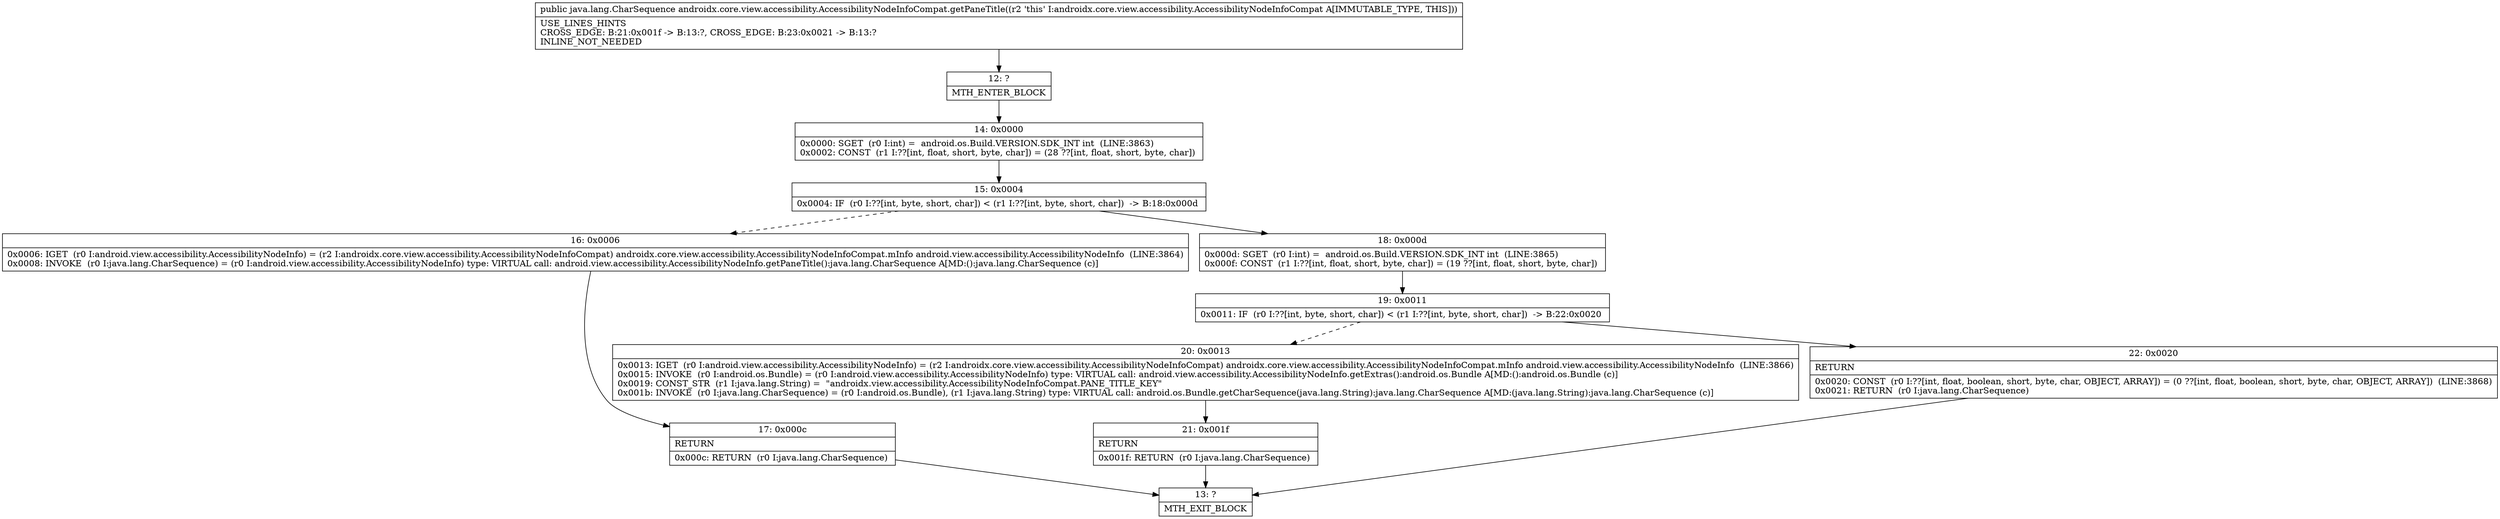 digraph "CFG forandroidx.core.view.accessibility.AccessibilityNodeInfoCompat.getPaneTitle()Ljava\/lang\/CharSequence;" {
Node_12 [shape=record,label="{12\:\ ?|MTH_ENTER_BLOCK\l}"];
Node_14 [shape=record,label="{14\:\ 0x0000|0x0000: SGET  (r0 I:int) =  android.os.Build.VERSION.SDK_INT int  (LINE:3863)\l0x0002: CONST  (r1 I:??[int, float, short, byte, char]) = (28 ??[int, float, short, byte, char]) \l}"];
Node_15 [shape=record,label="{15\:\ 0x0004|0x0004: IF  (r0 I:??[int, byte, short, char]) \< (r1 I:??[int, byte, short, char])  \-\> B:18:0x000d \l}"];
Node_16 [shape=record,label="{16\:\ 0x0006|0x0006: IGET  (r0 I:android.view.accessibility.AccessibilityNodeInfo) = (r2 I:androidx.core.view.accessibility.AccessibilityNodeInfoCompat) androidx.core.view.accessibility.AccessibilityNodeInfoCompat.mInfo android.view.accessibility.AccessibilityNodeInfo  (LINE:3864)\l0x0008: INVOKE  (r0 I:java.lang.CharSequence) = (r0 I:android.view.accessibility.AccessibilityNodeInfo) type: VIRTUAL call: android.view.accessibility.AccessibilityNodeInfo.getPaneTitle():java.lang.CharSequence A[MD:():java.lang.CharSequence (c)]\l}"];
Node_17 [shape=record,label="{17\:\ 0x000c|RETURN\l|0x000c: RETURN  (r0 I:java.lang.CharSequence) \l}"];
Node_13 [shape=record,label="{13\:\ ?|MTH_EXIT_BLOCK\l}"];
Node_18 [shape=record,label="{18\:\ 0x000d|0x000d: SGET  (r0 I:int) =  android.os.Build.VERSION.SDK_INT int  (LINE:3865)\l0x000f: CONST  (r1 I:??[int, float, short, byte, char]) = (19 ??[int, float, short, byte, char]) \l}"];
Node_19 [shape=record,label="{19\:\ 0x0011|0x0011: IF  (r0 I:??[int, byte, short, char]) \< (r1 I:??[int, byte, short, char])  \-\> B:22:0x0020 \l}"];
Node_20 [shape=record,label="{20\:\ 0x0013|0x0013: IGET  (r0 I:android.view.accessibility.AccessibilityNodeInfo) = (r2 I:androidx.core.view.accessibility.AccessibilityNodeInfoCompat) androidx.core.view.accessibility.AccessibilityNodeInfoCompat.mInfo android.view.accessibility.AccessibilityNodeInfo  (LINE:3866)\l0x0015: INVOKE  (r0 I:android.os.Bundle) = (r0 I:android.view.accessibility.AccessibilityNodeInfo) type: VIRTUAL call: android.view.accessibility.AccessibilityNodeInfo.getExtras():android.os.Bundle A[MD:():android.os.Bundle (c)]\l0x0019: CONST_STR  (r1 I:java.lang.String) =  \"androidx.view.accessibility.AccessibilityNodeInfoCompat.PANE_TITLE_KEY\" \l0x001b: INVOKE  (r0 I:java.lang.CharSequence) = (r0 I:android.os.Bundle), (r1 I:java.lang.String) type: VIRTUAL call: android.os.Bundle.getCharSequence(java.lang.String):java.lang.CharSequence A[MD:(java.lang.String):java.lang.CharSequence (c)]\l}"];
Node_21 [shape=record,label="{21\:\ 0x001f|RETURN\l|0x001f: RETURN  (r0 I:java.lang.CharSequence) \l}"];
Node_22 [shape=record,label="{22\:\ 0x0020|RETURN\l|0x0020: CONST  (r0 I:??[int, float, boolean, short, byte, char, OBJECT, ARRAY]) = (0 ??[int, float, boolean, short, byte, char, OBJECT, ARRAY])  (LINE:3868)\l0x0021: RETURN  (r0 I:java.lang.CharSequence) \l}"];
MethodNode[shape=record,label="{public java.lang.CharSequence androidx.core.view.accessibility.AccessibilityNodeInfoCompat.getPaneTitle((r2 'this' I:androidx.core.view.accessibility.AccessibilityNodeInfoCompat A[IMMUTABLE_TYPE, THIS]))  | USE_LINES_HINTS\lCROSS_EDGE: B:21:0x001f \-\> B:13:?, CROSS_EDGE: B:23:0x0021 \-\> B:13:?\lINLINE_NOT_NEEDED\l}"];
MethodNode -> Node_12;Node_12 -> Node_14;
Node_14 -> Node_15;
Node_15 -> Node_16[style=dashed];
Node_15 -> Node_18;
Node_16 -> Node_17;
Node_17 -> Node_13;
Node_18 -> Node_19;
Node_19 -> Node_20[style=dashed];
Node_19 -> Node_22;
Node_20 -> Node_21;
Node_21 -> Node_13;
Node_22 -> Node_13;
}

